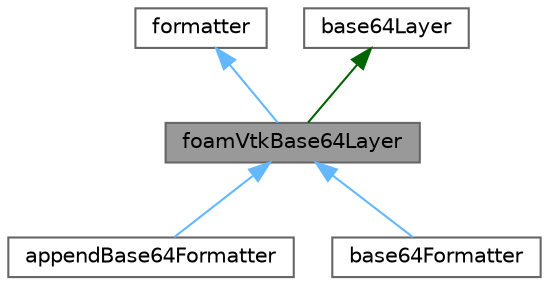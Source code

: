 digraph "foamVtkBase64Layer"
{
 // LATEX_PDF_SIZE
  bgcolor="transparent";
  edge [fontname=Helvetica,fontsize=10,labelfontname=Helvetica,labelfontsize=10];
  node [fontname=Helvetica,fontsize=10,shape=box,height=0.2,width=0.4];
  Node1 [id="Node000001",label="foamVtkBase64Layer",height=0.2,width=0.4,color="gray40", fillcolor="grey60", style="filled", fontcolor="black",tooltip="Base-64 encoded output layer - normally only used indirectly by formatters."];
  Node2 -> Node1 [id="edge1_Node000001_Node000002",dir="back",color="steelblue1",style="solid",tooltip=" "];
  Node2 [id="Node000002",label="formatter",height=0.2,width=0.4,color="gray40", fillcolor="white", style="filled",URL="$classFoam_1_1vtk_1_1formatter.html",tooltip="Abstract class for a VTK output stream formatter."];
  Node3 -> Node1 [id="edge2_Node000001_Node000003",dir="back",color="darkgreen",style="solid",tooltip=" "];
  Node3 [id="Node000003",label="base64Layer",height=0.2,width=0.4,color="gray40", fillcolor="white", style="filled",URL="$classFoam_1_1base64Layer.html",tooltip="An output filter layer to write base-64 encoded content."];
  Node1 -> Node4 [id="edge3_Node000001_Node000004",dir="back",color="steelblue1",style="solid",tooltip=" "];
  Node4 [id="Node000004",label="appendBase64Formatter",height=0.2,width=0.4,color="gray40", fillcolor="white", style="filled",URL="$classFoam_1_1vtk_1_1appendBase64Formatter.html",tooltip="Appended base-64 encoded binary output. Uses an output filter layer to write base-64 encoded content."];
  Node1 -> Node5 [id="edge4_Node000001_Node000005",dir="back",color="steelblue1",style="solid",tooltip=" "];
  Node5 [id="Node000005",label="base64Formatter",height=0.2,width=0.4,color="gray40", fillcolor="white", style="filled",URL="$classFoam_1_1vtk_1_1base64Formatter.html",tooltip="Inline base-64 encoded binary output. Uses an output filter layer to write base-64 encoded content."];
}
